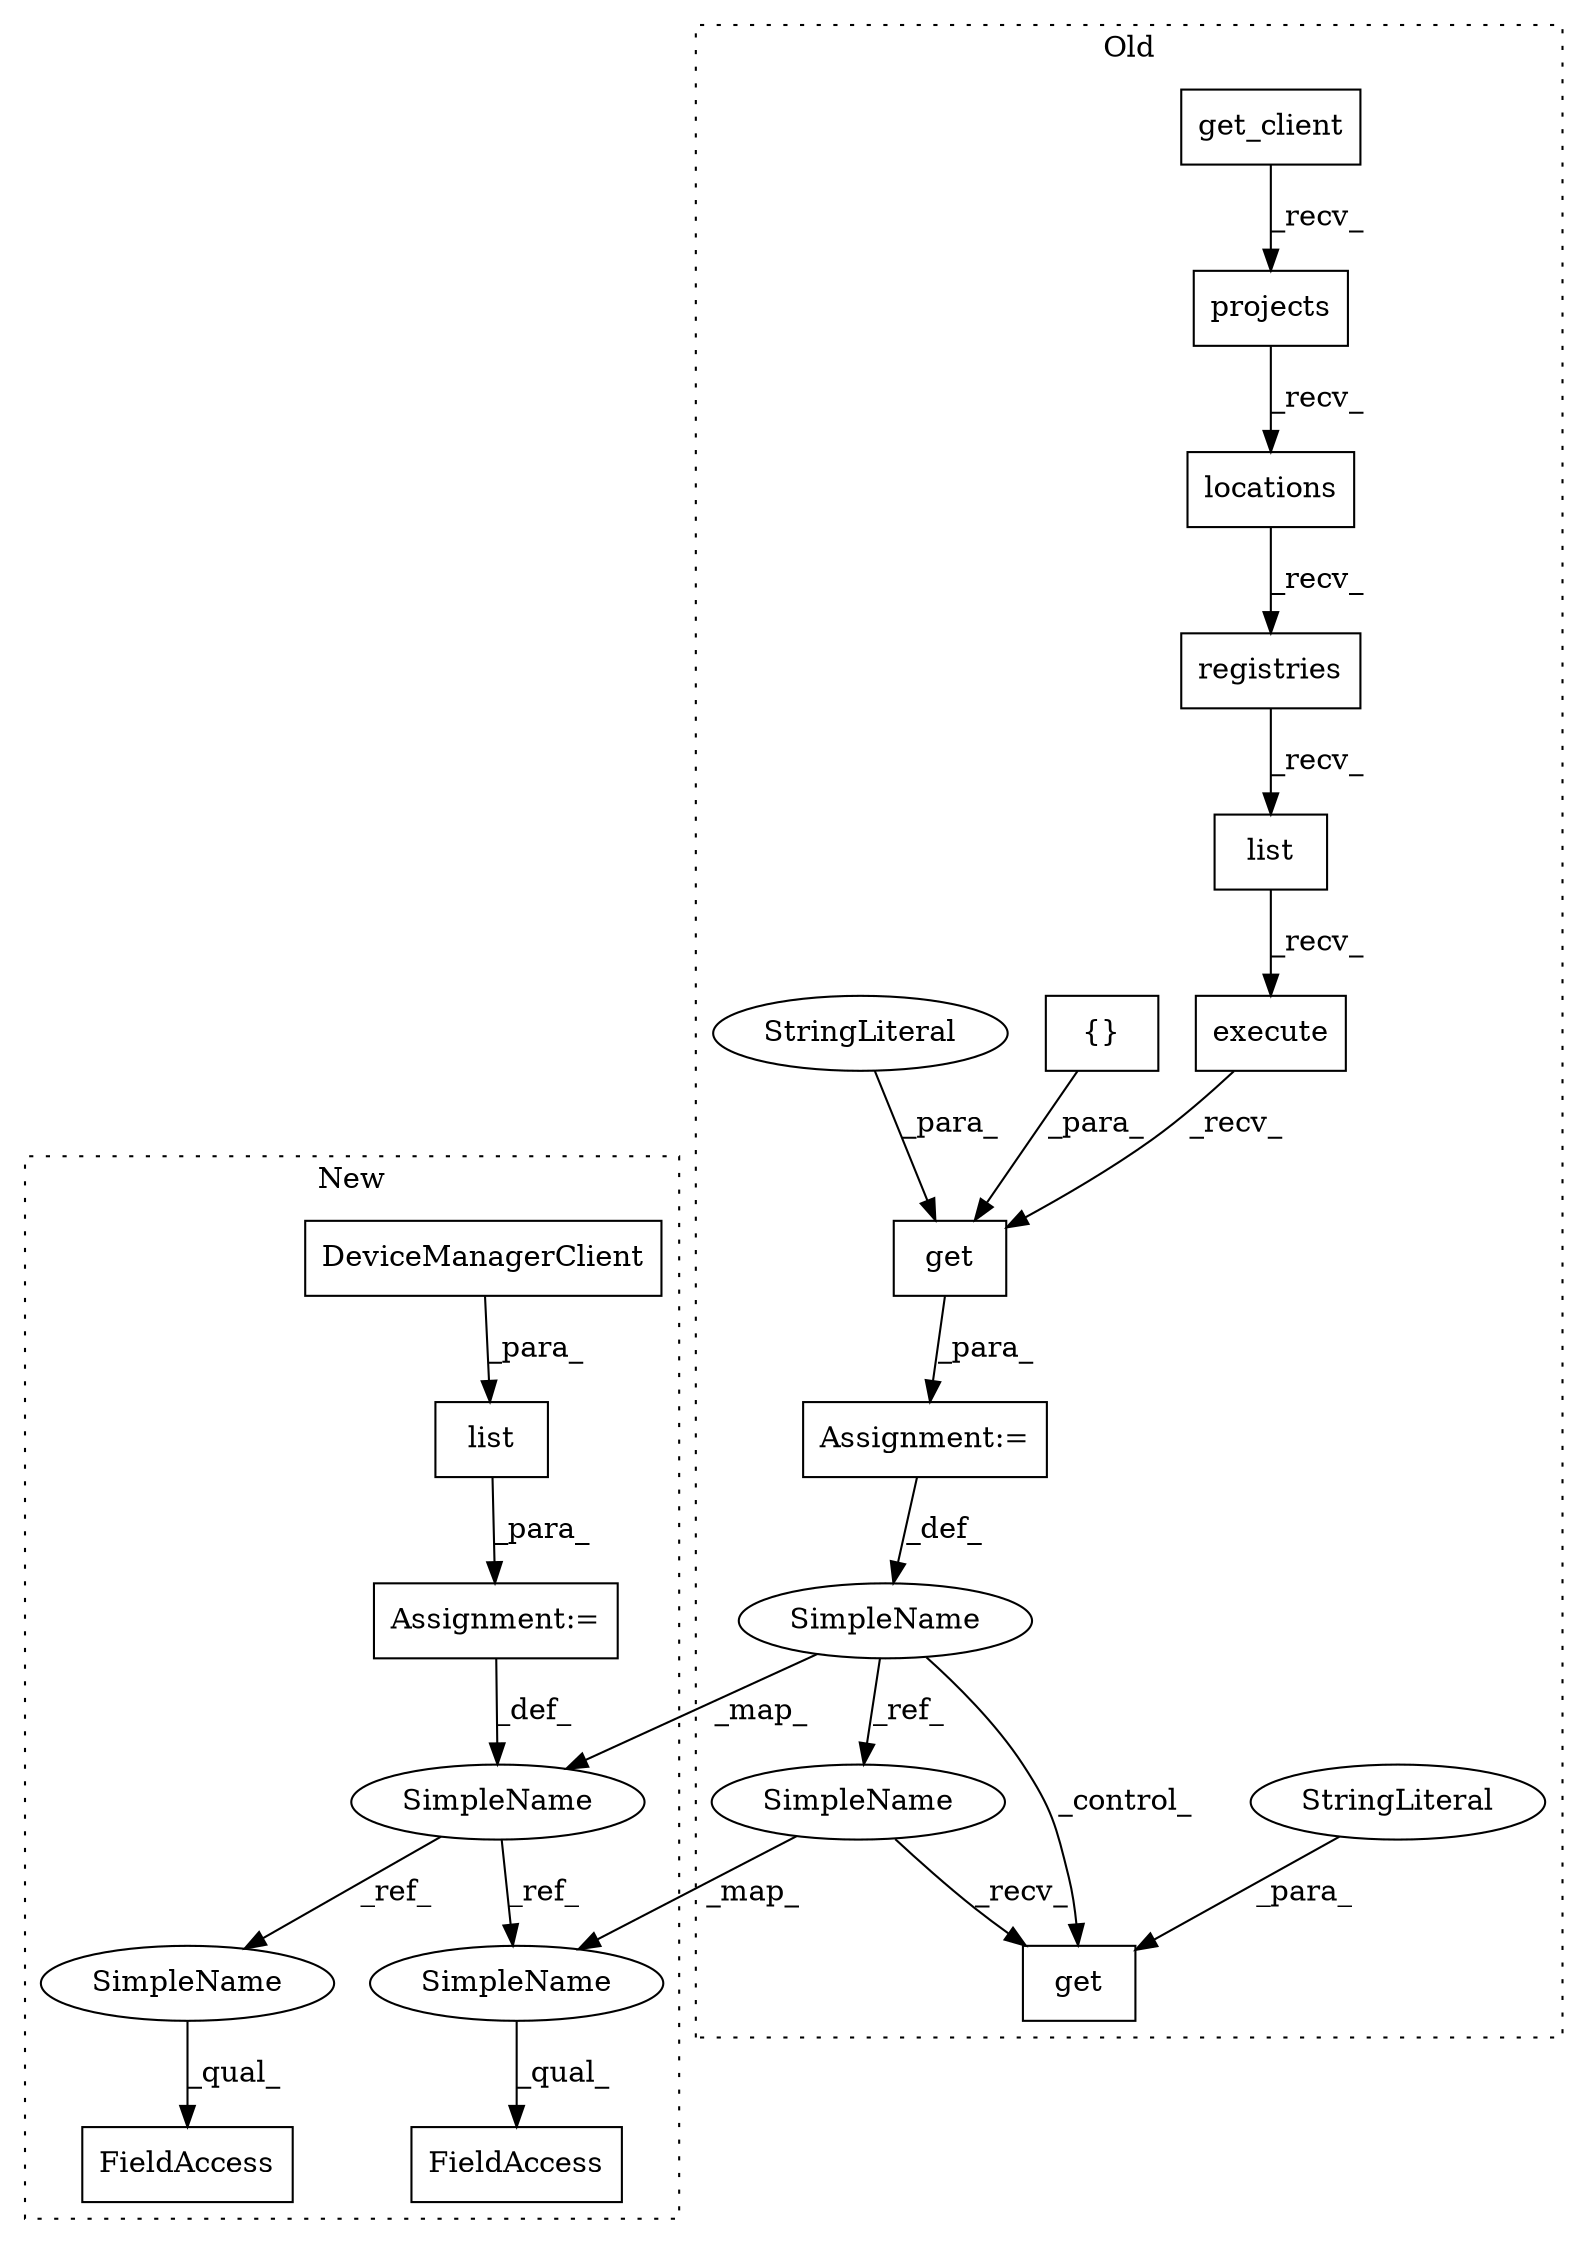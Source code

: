 digraph G {
subgraph cluster0 {
1 [label="locations" a="32" s="19659" l="11" shape="box"];
3 [label="projects" a="32" s="19648" l="10" shape="box"];
5 [label="list" a="32" s="19694,19735" l="5,1" shape="box"];
6 [label="execute" a="32" s="19737" l="9" shape="box"];
7 [label="get_client" a="32" s="19491,19522" l="11,1" shape="box"];
8 [label="registries" a="32" s="19671" l="12" shape="box"];
9 [label="get" a="32" s="19747,19772" l="4,1" shape="box"];
10 [label="{}" a="4" s="19770" l="2" shape="box"];
11 [label="get" a="32" s="19873,19892" l="4,1" shape="box"];
12 [label="SimpleName" a="42" s="19836" l="6" shape="ellipse"];
14 [label="StringLiteral" a="45" s="19877" l="15" shape="ellipse"];
15 [label="StringLiteral" a="45" s="19751" l="9" shape="ellipse"];
17 [label="Assignment:=" a="7" s="19640" l="1" shape="box"];
22 [label="SimpleName" a="42" s="19866" l="6" shape="ellipse"];
label = "Old";
style="dotted";
}
subgraph cluster1 {
2 [label="list" a="32" s="18647,18682" l="5,1" shape="box"];
4 [label="FieldAccess" a="22" s="18776" l="21" shape="box"];
13 [label="SimpleName" a="42" s="18746" l="6" shape="ellipse"];
16 [label="DeviceManagerClient" a="32" s="18435" l="21" shape="box"];
18 [label="FieldAccess" a="22" s="18821" l="21" shape="box"];
19 [label="Assignment:=" a="7" s="18646" l="1" shape="box"];
20 [label="SimpleName" a="42" s="18821" l="6" shape="ellipse"];
21 [label="SimpleName" a="42" s="18776" l="6" shape="ellipse"];
label = "New";
style="dotted";
}
1 -> 8 [label="_recv_"];
2 -> 19 [label="_para_"];
3 -> 1 [label="_recv_"];
5 -> 6 [label="_recv_"];
6 -> 9 [label="_recv_"];
7 -> 3 [label="_recv_"];
8 -> 5 [label="_recv_"];
9 -> 17 [label="_para_"];
10 -> 9 [label="_para_"];
12 -> 11 [label="_control_"];
12 -> 13 [label="_map_"];
12 -> 22 [label="_ref_"];
13 -> 20 [label="_ref_"];
13 -> 21 [label="_ref_"];
14 -> 11 [label="_para_"];
15 -> 9 [label="_para_"];
16 -> 2 [label="_para_"];
17 -> 12 [label="_def_"];
19 -> 13 [label="_def_"];
20 -> 18 [label="_qual_"];
21 -> 4 [label="_qual_"];
22 -> 21 [label="_map_"];
22 -> 11 [label="_recv_"];
}